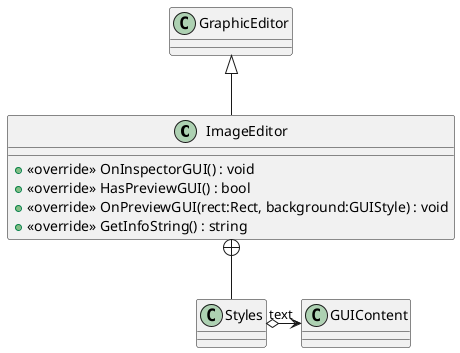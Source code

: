 @startuml
class ImageEditor {
    + <<override>> OnInspectorGUI() : void
    + <<override>> HasPreviewGUI() : bool
    + <<override>> OnPreviewGUI(rect:Rect, background:GUIStyle) : void
    + <<override>> GetInfoString() : string
}
class Styles {
}
GraphicEditor <|-- ImageEditor
ImageEditor +-- Styles
Styles o-> "text" GUIContent
@enduml
